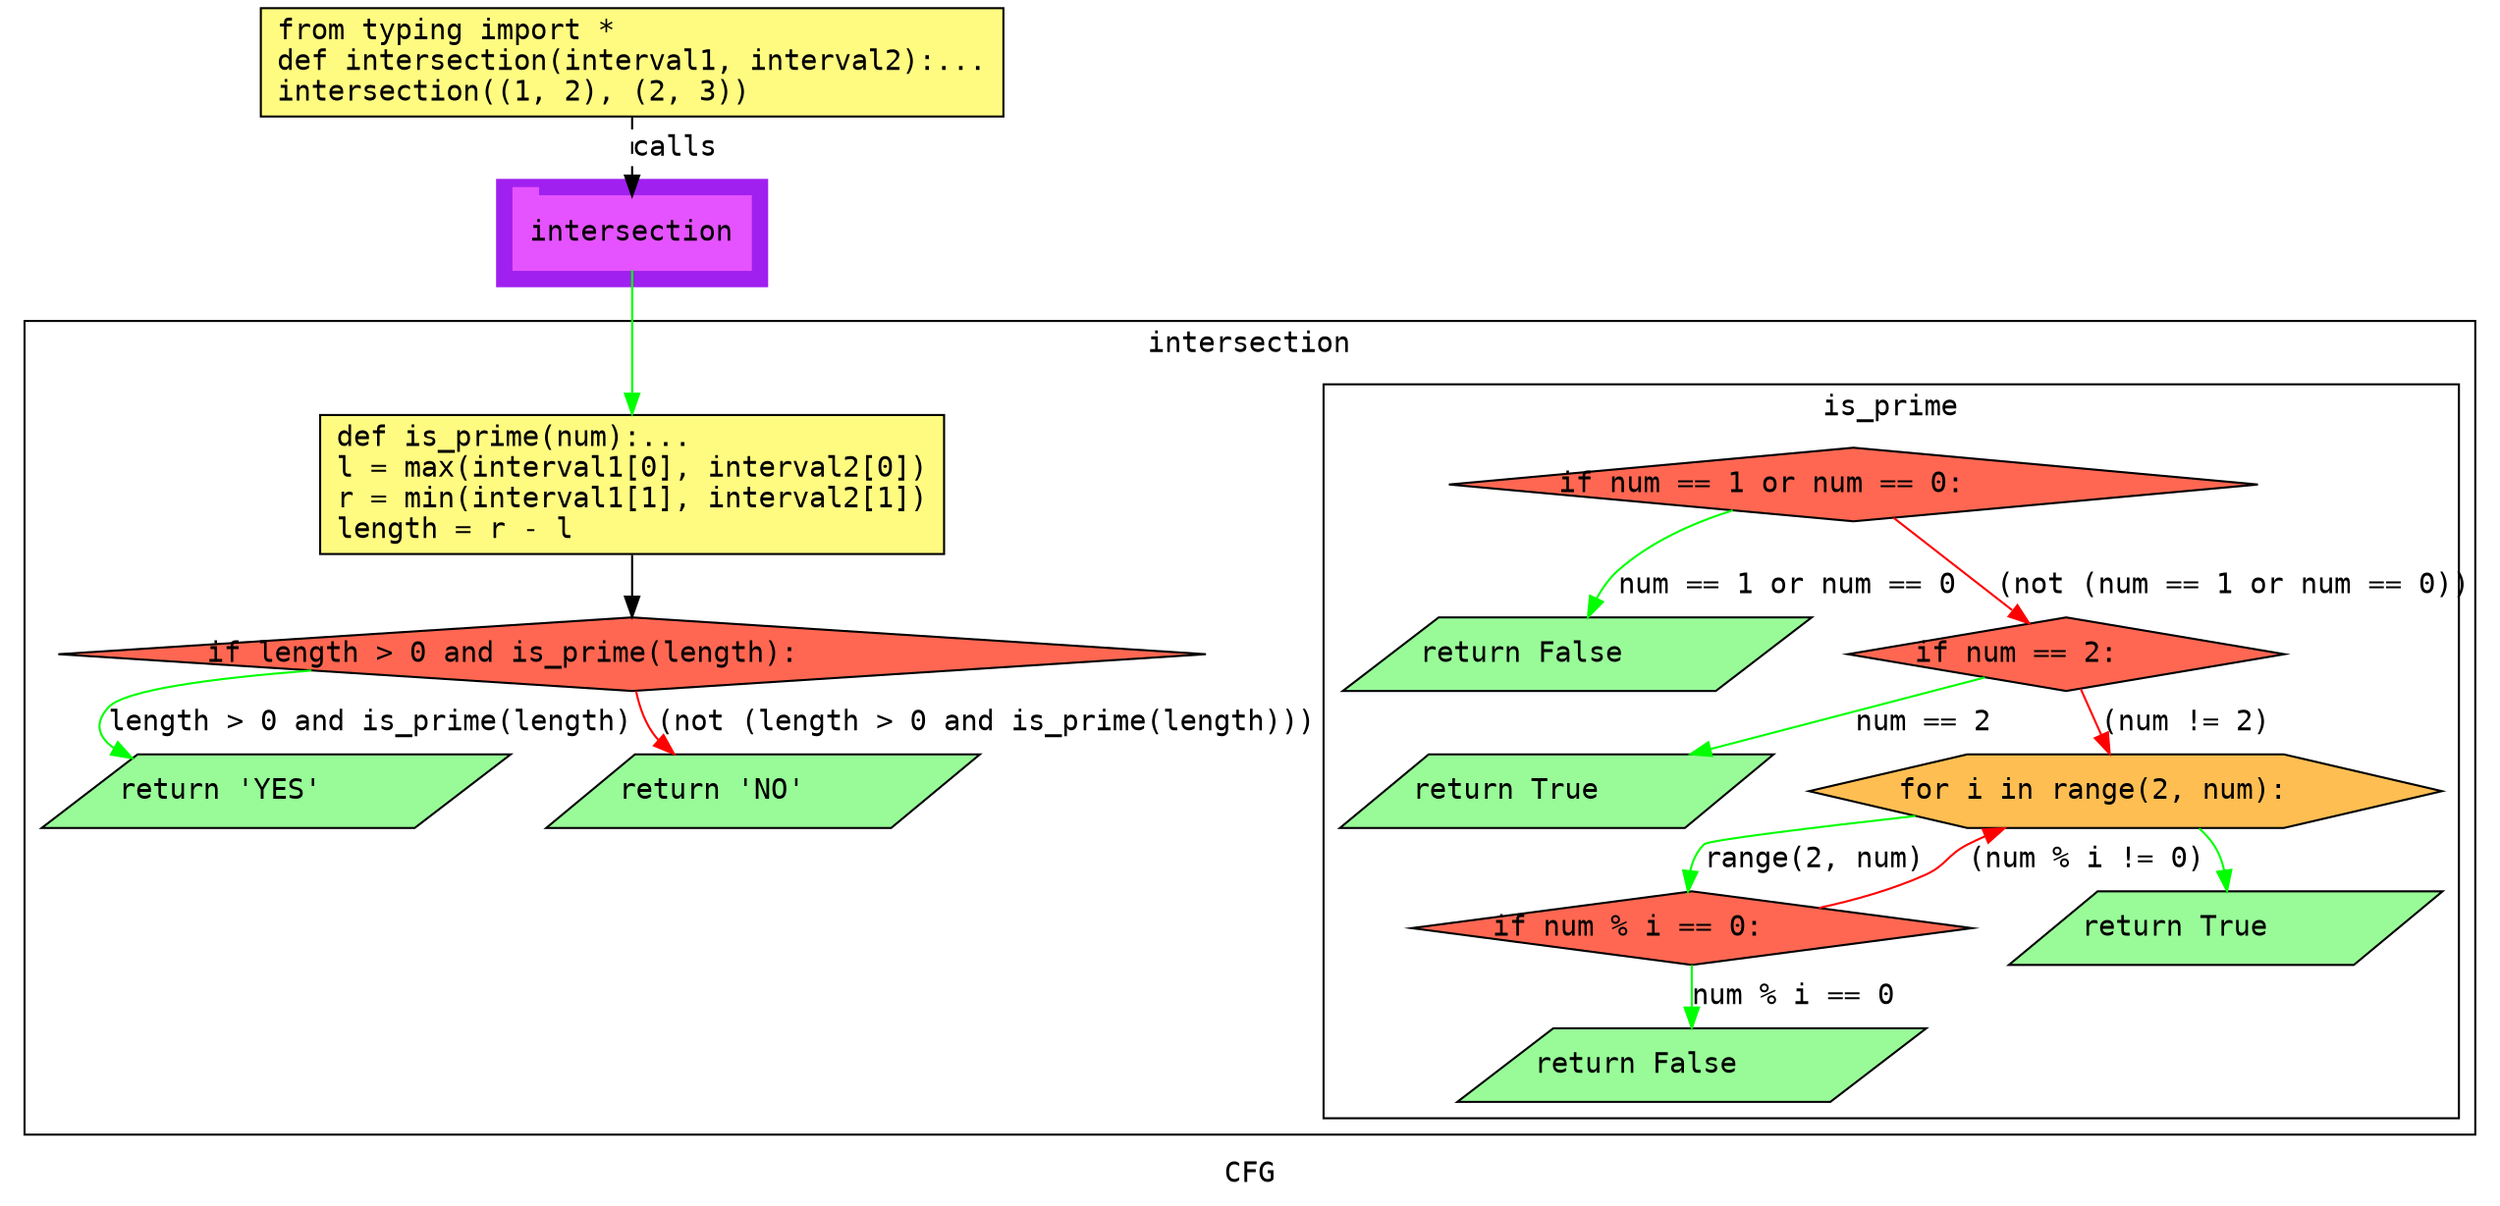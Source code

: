 digraph cluster68CFG {
	graph [bb="0,0,1207,582",
		compound=True,
		fontname="DejaVu Sans Mono",
		label=CFG,
		lheight=0.21,
		lp="603.5,11.5",
		lwidth=0.35,
		pack=False,
		rankdir=TB,
		ranksep=0.02
	];
	node [fontname="DejaVu Sans Mono",
		label="\N"
	];
	edge [fontname="DejaVu Sans Mono"];
	subgraph cluster_1 {
		graph [bb="238,446,370,498",
			color=purple,
			compound=true,
			fontname="DejaVu Sans Mono",
			label="",
			rankdir=TB,
			ranksep=0.02,
			shape=tab,
			style=filled
		];
		node [fontname="DejaVu Sans Mono"];
		edge [fontname="DejaVu Sans Mono"];
		28	[color="#E552FF",
			height=0.5,
			label=intersection,
			linenum="[20]",
			pos="304,472",
			shape=tab,
			style=filled,
			width=1.6111];
	}
	subgraph cluster0intersection {
		graph [bb="8,31,1199,429",
			compound=True,
			fontname="DejaVu Sans Mono",
			label=intersection,
			lheight=0.21,
			lp="603.5,417.5",
			lwidth=1.39,
			pack=False,
			rankdir=TB,
			ranksep=0.02
		];
		node [fontname="DejaVu Sans Mono"];
		edge [fontname="DejaVu Sans Mono"];
		subgraph cluster_3 {
			graph [color=purple,
				compound=true,
				fontname="DejaVu Sans Mono",
				label="",
				rankdir=TB,
				ranksep=0.02,
				shape=tab,
				style=filled
			];
			node [fontname="DejaVu Sans Mono"];
			edge [fontname="DejaVu Sans Mono"];
		}
		subgraph cluster4is_prime {
			graph [bb="643,39,1191,398",
				compound=True,
				fontname="DejaVu Sans Mono",
				label=is_prime,
				lheight=0.21,
				lp="917,386.5",
				lwidth=0.93,
				pack=False,
				rankdir=TB,
				ranksep=0.02
			];
			node [fontname="DejaVu Sans Mono"];
			edge [fontname="DejaVu Sans Mono"];
			subgraph cluster_10 {
				graph [color=purple,
					compound=true,
					fontname="DejaVu Sans Mono",
					label="",
					rankdir=TB,
					ranksep=0.02,
					shape=tab,
					style=filled
				];
				node [fontname="DejaVu Sans Mono"];
				edge [fontname="DejaVu Sans Mono"];
			}
			5	[fillcolor="#FF6752",
				height=0.5,
				label="if num == 1 or num == 0:\l",
				linenum="[4]",
				pos="900,349",
				shape=diamond,
				style="filled,solid",
				width=5.4894];
			6	[fillcolor="#98fb98",
				height=0.5,
				label="return False\l",
				linenum="[5]",
				pos="762,266",
				shape=parallelogram,
				style="filled,solid",
				width=3.0706];
			5 -> 6	[color=green,
				label="num == 1 or num == 0",
				lp="864,299.5",
				pos="e,766.72,284.07 837.9,336.64 817.93,330.53 796.88,321.2 781,307 776.88,303.32 773.57,298.54 770.95,293.59"];
			7	[fillcolor="#FF6752",
				height=0.5,
				label="if num == 2:\l",
				linenum="[6]",
				pos="997,266",
				shape=diamond,
				style="filled,solid",
				width=2.9617];
			5 -> 7	[color=red,
				label="(not (num == 1 or num == 0))",
				lp="1081,299.5",
				pos="e,979.98,281.21 918.7,332.38 933.94,319.66 955.57,301.59 972.24,287.67"];
			9	[fillcolor="#98fb98",
				height=0.5,
				label="return True\l",
				linenum="[7]",
				pos="753,199",
				shape=parallelogram,
				style="filled,solid",
				width=2.8323];
			7 -> 9	[color=green,
				label="num == 2",
				lp="929.5,232.5",
				pos="e,816.85,217.01 957.8,254.56 922.55,245.17 869.85,231.13 826.74,219.64"];
			10	[fillcolor="#FFBE52",
				height=0.5,
				label="for i in range(2, num):\l",
				linenum="[8]",
				pos="1028,199",
				shape=hexagon,
				style="filled,solid",
				width=4.2945];
			7 -> 10	[color=red,
				label="(num != 2)",
				lp="1056.5,232.5",
				pos="e,1019.7,217.42 1004.5,249.27 1007.8,242.43 1011.7,234.23 1015.4,226.49"];
			13	[fillcolor="#FF6752",
				height=0.5,
				label="if num % i == 0:\l",
				linenum="[9]",
				pos="824,132",
				shape=diamond,
				style="filled,solid",
				width=3.8043];
			10 -> 13	[color=green,
				label="range(2, num)",
				lp="877,165.5",
				pos="e,818.77,149.59 925.14,186.91 874.96,181.25 824.88,175.12 823,173 819.72,169.29 818.34,164.55 818.06,159.64"];
			14	[fillcolor="#98fb98",
				height=0.5,
				label="return True\l",
				linenum="[11]",
				pos="1081,132",
				shape=parallelogram,
				style="filled,solid",
				width=2.8323];
			10 -> 14	[color=green,
				pos="e,1081.8,150.23 1067.8,180.73 1070.5,178.43 1073,175.87 1075,173 1077.7,169.22 1079.4,164.74 1080.4,160.16"];
			13 -> 10	[color=red,
				label="(num % i != 0)",
				lp="1013,165.5",
				pos="e,972.22,180.95 885.43,142.01 901.99,145.72 919.58,150.88 935,158 945.09,162.66 945.18,167.8 955,173 957.55,174.35 960.19,175.65 \
962.89,176.9"];
			15	[fillcolor="#98fb98",
				height=0.5,
				label="return False\l",
				linenum="[10]",
				pos="824,65",
				shape=parallelogram,
				style="filled,solid",
				width=3.0706];
			13 -> 15	[color=green,
				label="num % i == 0",
				lp="874,98.5",
				pos="e,824,83.19 824,113.92 824,107.7 824,100.5 824,93.6"];
		}
		3	[fillcolor="#FFFB81",
			height=0.94444,
			label="def is_prime(num):...\ll = max(interval1[0], interval2[0])\lr = min(interval1[1], interval2[1])\llength = r - l\l",
			linenum="[3, 13, 14, 15]",
			pos="304,349",
			shape=rectangle,
			style="filled,solid",
			width=4.2361];
		22	[fillcolor="#FF6752",
			height=0.5,
			label="if length > 0 and is_prime(length):\l",
			linenum="[16]",
			pos="304,266",
			shape=diamond,
			style="filled,solid",
			width=7.7873];
		3 -> 22	[color=black,
			pos="e,304,284.17 304,314.59 304,307.89 304,300.92 304,294.45"];
		23	[fillcolor="#98fb98",
			height=0.5,
			label="return 'YES'\l",
			linenum="[17]",
			pos="127,199",
			shape=parallelogram,
			style="filled,solid",
			width=3.0706];
		22 -> 23	[color=green,
			label="length > 0 and is_prime(length)",
			lp="177,232.5",
			pos="e,59.538,215.85 148.22,258 99.684,254.22 56.713,248.51 49,240 42.243,232.55 44.175,226.28 50.759,221.08"];
		24	[fillcolor="#98fb98",
			height=0.5,
			label="return 'NO'\l",
			linenum="[18]",
			pos="358,199",
			shape=parallelogram,
			style="filled,solid",
			width=2.8323];
		22 -> 24	[color=red,
			label="(not (length > 0 and is_prime(length)))",
			lp="478,232.5",
			pos="e,324.9,217.12 306.7,248.16 308.59,240.48 311.75,231.65 317,225 317.21,224.73 317.43,224.46 317.65,224.2"];
	}
	1	[fillcolor="#FFFB81",
		height=0.73611,
		label="from typing import *\ldef intersection(interval1, interval2):...\lintersection((1, 2), (2, 3))\l",
		linenum="[1]",
		pos="304,555.5",
		shape=rectangle,
		style="filled,solid",
		width=5.0417];
	1 -> 28	[label=calls,
		lp="325,513.5",
		pos="e,304,490.13 304,528.71 304,519.66 304,509.47 304,500.3",
		style=dashed];
	28 -> 3	[color=green,
		pos="e,304,383.44 304,453.92 304,438.32 304,414.57 304,393.71"];
}
